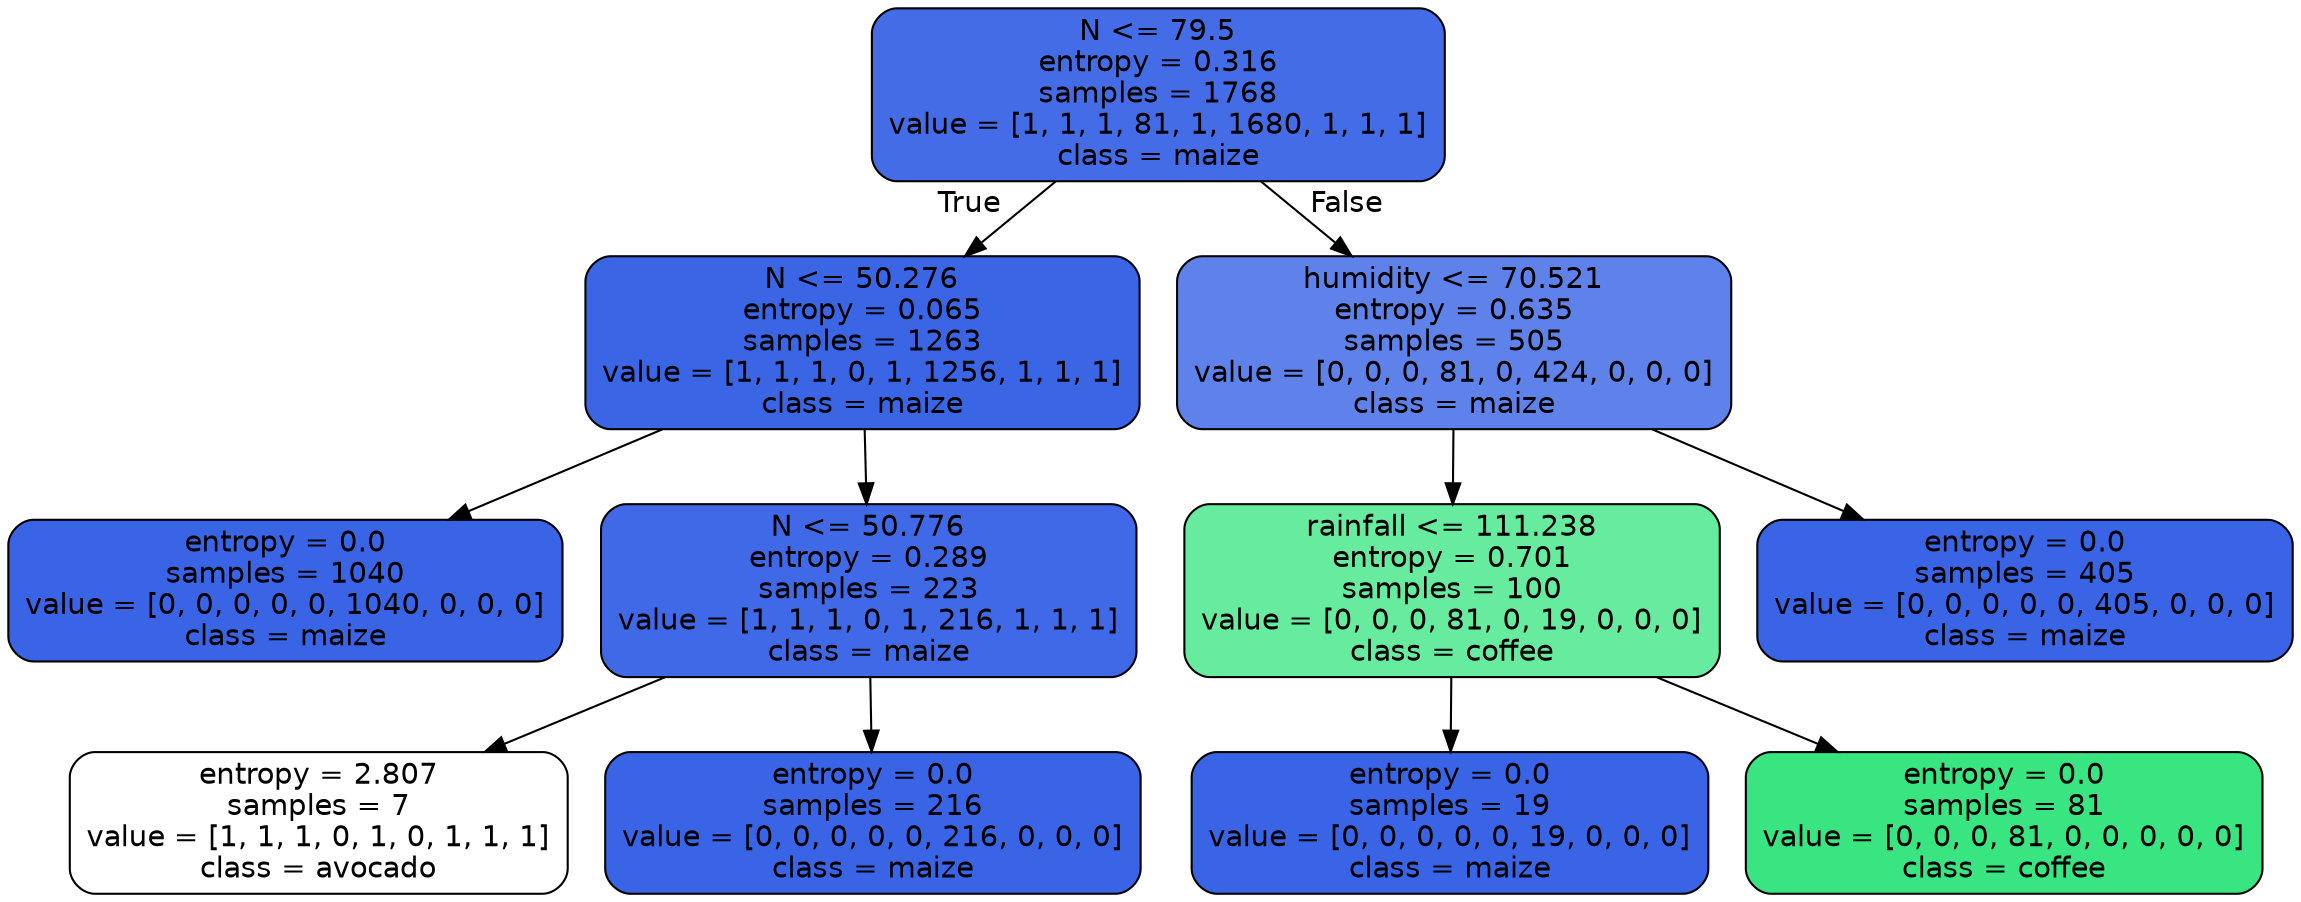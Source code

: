 digraph Tree {
node [shape=box, style="filled, rounded", color="black", fontname="helvetica"] ;
edge [fontname="helvetica"] ;
0 [label="N <= 79.5\nentropy = 0.316\nsamples = 1768\nvalue = [1, 1, 1, 81, 1, 1680, 1, 1, 1]\nclass = maize", fillcolor="#436ce6"] ;
1 [label="N <= 50.276\nentropy = 0.065\nsamples = 1263\nvalue = [1, 1, 1, 0, 1, 1256, 1, 1, 1]\nclass = maize", fillcolor="#3a65e5"] ;
0 -> 1 [labeldistance=2.5, labelangle=45, headlabel="True"] ;
2 [label="entropy = 0.0\nsamples = 1040\nvalue = [0, 0, 0, 0, 0, 1040, 0, 0, 0]\nclass = maize", fillcolor="#3964e5"] ;
1 -> 2 ;
3 [label="N <= 50.776\nentropy = 0.289\nsamples = 223\nvalue = [1, 1, 1, 0, 1, 216, 1, 1, 1]\nclass = maize", fillcolor="#3f69e6"] ;
1 -> 3 ;
4 [label="entropy = 2.807\nsamples = 7\nvalue = [1, 1, 1, 0, 1, 0, 1, 1, 1]\nclass = avocado", fillcolor="#ffffff"] ;
3 -> 4 ;
5 [label="entropy = 0.0\nsamples = 216\nvalue = [0, 0, 0, 0, 0, 216, 0, 0, 0]\nclass = maize", fillcolor="#3964e5"] ;
3 -> 5 ;
6 [label="humidity <= 70.521\nentropy = 0.635\nsamples = 505\nvalue = [0, 0, 0, 81, 0, 424, 0, 0, 0]\nclass = maize", fillcolor="#5f82ea"] ;
0 -> 6 [labeldistance=2.5, labelangle=-45, headlabel="False"] ;
7 [label="rainfall <= 111.238\nentropy = 0.701\nsamples = 100\nvalue = [0, 0, 0, 81, 0, 19, 0, 0, 0]\nclass = coffee", fillcolor="#67eb9f"] ;
6 -> 7 ;
8 [label="entropy = 0.0\nsamples = 19\nvalue = [0, 0, 0, 0, 0, 19, 0, 0, 0]\nclass = maize", fillcolor="#3964e5"] ;
7 -> 8 ;
9 [label="entropy = 0.0\nsamples = 81\nvalue = [0, 0, 0, 81, 0, 0, 0, 0, 0]\nclass = coffee", fillcolor="#39e581"] ;
7 -> 9 ;
10 [label="entropy = 0.0\nsamples = 405\nvalue = [0, 0, 0, 0, 0, 405, 0, 0, 0]\nclass = maize", fillcolor="#3964e5"] ;
6 -> 10 ;
}